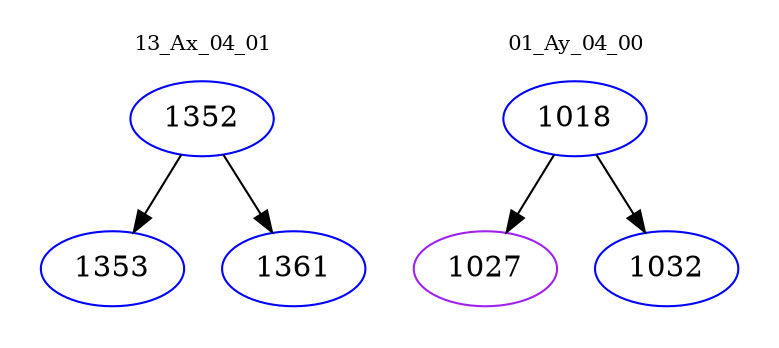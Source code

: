 digraph{
subgraph cluster_0 {
color = white
label = "13_Ax_04_01";
fontsize=10;
T0_1352 [label="1352", color="blue"]
T0_1352 -> T0_1353 [color="black"]
T0_1353 [label="1353", color="blue"]
T0_1352 -> T0_1361 [color="black"]
T0_1361 [label="1361", color="blue"]
}
subgraph cluster_1 {
color = white
label = "01_Ay_04_00";
fontsize=10;
T1_1018 [label="1018", color="blue"]
T1_1018 -> T1_1027 [color="black"]
T1_1027 [label="1027", color="purple"]
T1_1018 -> T1_1032 [color="black"]
T1_1032 [label="1032", color="blue"]
}
}
